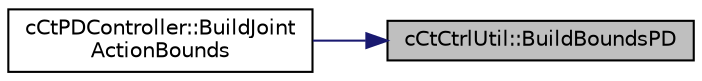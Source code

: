 digraph "cCtCtrlUtil::BuildBoundsPD"
{
 // LATEX_PDF_SIZE
  edge [fontname="Helvetica",fontsize="10",labelfontname="Helvetica",labelfontsize="10"];
  node [fontname="Helvetica",fontsize="10",shape=record];
  rankdir="RL";
  Node1 [label="cCtCtrlUtil::BuildBoundsPD",height=0.2,width=0.4,color="black", fillcolor="grey75", style="filled", fontcolor="black",tooltip=" "];
  Node1 -> Node2 [dir="back",color="midnightblue",fontsize="10",style="solid",fontname="Helvetica"];
  Node2 [label="cCtPDController::BuildJoint\lActionBounds",height=0.2,width=0.4,color="black", fillcolor="white", style="filled",URL="$classc_ct_p_d_controller.html#a84d48ee48ff3a158055c6e5c366ca324",tooltip=" "];
}
